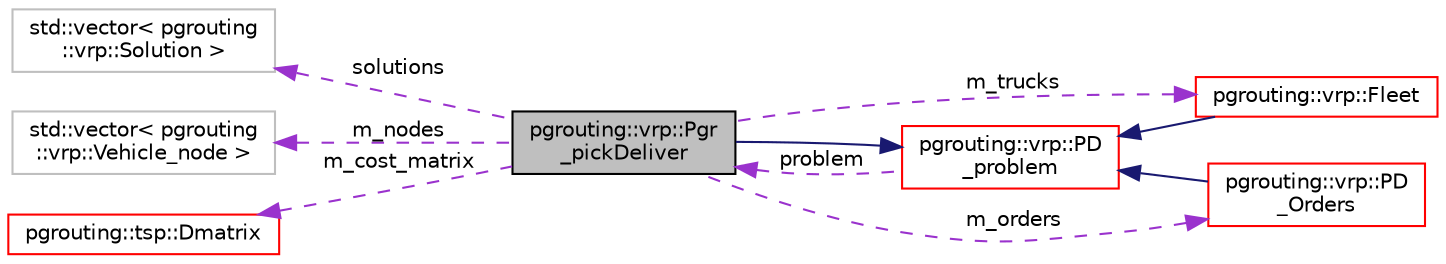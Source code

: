 digraph "pgrouting::vrp::Pgr_pickDeliver"
{
 // LATEX_PDF_SIZE
  edge [fontname="Helvetica",fontsize="10",labelfontname="Helvetica",labelfontsize="10"];
  node [fontname="Helvetica",fontsize="10",shape=record];
  rankdir="LR";
  Node1 [label="pgrouting::vrp::Pgr\l_pickDeliver",height=0.2,width=0.4,color="black", fillcolor="grey75", style="filled", fontcolor="black",tooltip=" "];
  Node2 -> Node1 [dir="back",color="midnightblue",fontsize="10",style="solid",fontname="Helvetica"];
  Node2 [label="pgrouting::vrp::PD\l_problem",height=0.2,width=0.4,color="red", fillcolor="white", style="filled",URL="$classpgrouting_1_1vrp_1_1PD__problem.html",tooltip=" "];
  Node1 -> Node2 [dir="back",color="darkorchid3",fontsize="10",style="dashed",label=" problem" ,fontname="Helvetica"];
  Node9 -> Node1 [dir="back",color="darkorchid3",fontsize="10",style="dashed",label=" solutions" ,fontname="Helvetica"];
  Node9 [label="std::vector\< pgrouting\l::vrp::Solution \>",height=0.2,width=0.4,color="grey75", fillcolor="white", style="filled",tooltip=" "];
  Node11 -> Node1 [dir="back",color="darkorchid3",fontsize="10",style="dashed",label=" m_trucks" ,fontname="Helvetica"];
  Node11 [label="pgrouting::vrp::Fleet",height=0.2,width=0.4,color="red", fillcolor="white", style="filled",URL="$classpgrouting_1_1vrp_1_1Fleet.html",tooltip=" "];
  Node2 -> Node11 [dir="back",color="midnightblue",fontsize="10",style="solid",fontname="Helvetica"];
  Node33 -> Node1 [dir="back",color="darkorchid3",fontsize="10",style="dashed",label=" m_nodes" ,fontname="Helvetica"];
  Node33 [label="std::vector\< pgrouting\l::vrp::Vehicle_node \>",height=0.2,width=0.4,color="grey75", fillcolor="white", style="filled",tooltip=" "];
  Node28 -> Node1 [dir="back",color="darkorchid3",fontsize="10",style="dashed",label=" m_orders" ,fontname="Helvetica"];
  Node28 [label="pgrouting::vrp::PD\l_Orders",height=0.2,width=0.4,color="red", fillcolor="white", style="filled",URL="$classpgrouting_1_1vrp_1_1PD__Orders.html",tooltip=" "];
  Node2 -> Node28 [dir="back",color="midnightblue",fontsize="10",style="solid",fontname="Helvetica"];
  Node34 -> Node1 [dir="back",color="darkorchid3",fontsize="10",style="dashed",label=" m_cost_matrix" ,fontname="Helvetica"];
  Node34 [label="pgrouting::tsp::Dmatrix",height=0.2,width=0.4,color="red", fillcolor="white", style="filled",URL="$classpgrouting_1_1tsp_1_1Dmatrix.html",tooltip=" "];
}
